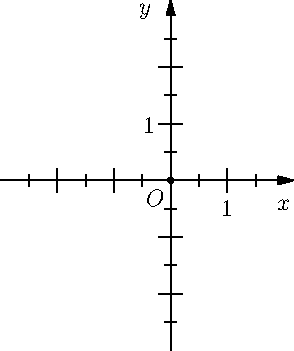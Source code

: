 import graph;  
unitsize(1cm);

xlimits( -3, 2);  
ylimits( -3, 3);  
xaxis("$x$",Ticks("%",begin=false, end=false),arrow=Arrow);
yaxis("$y$",Ticks("%",begin=false, end=false),arrow=Arrow);

labelx(1,2S);
labely(1,2W);
labelx("$O$",0,SW);
dot((0,0));
